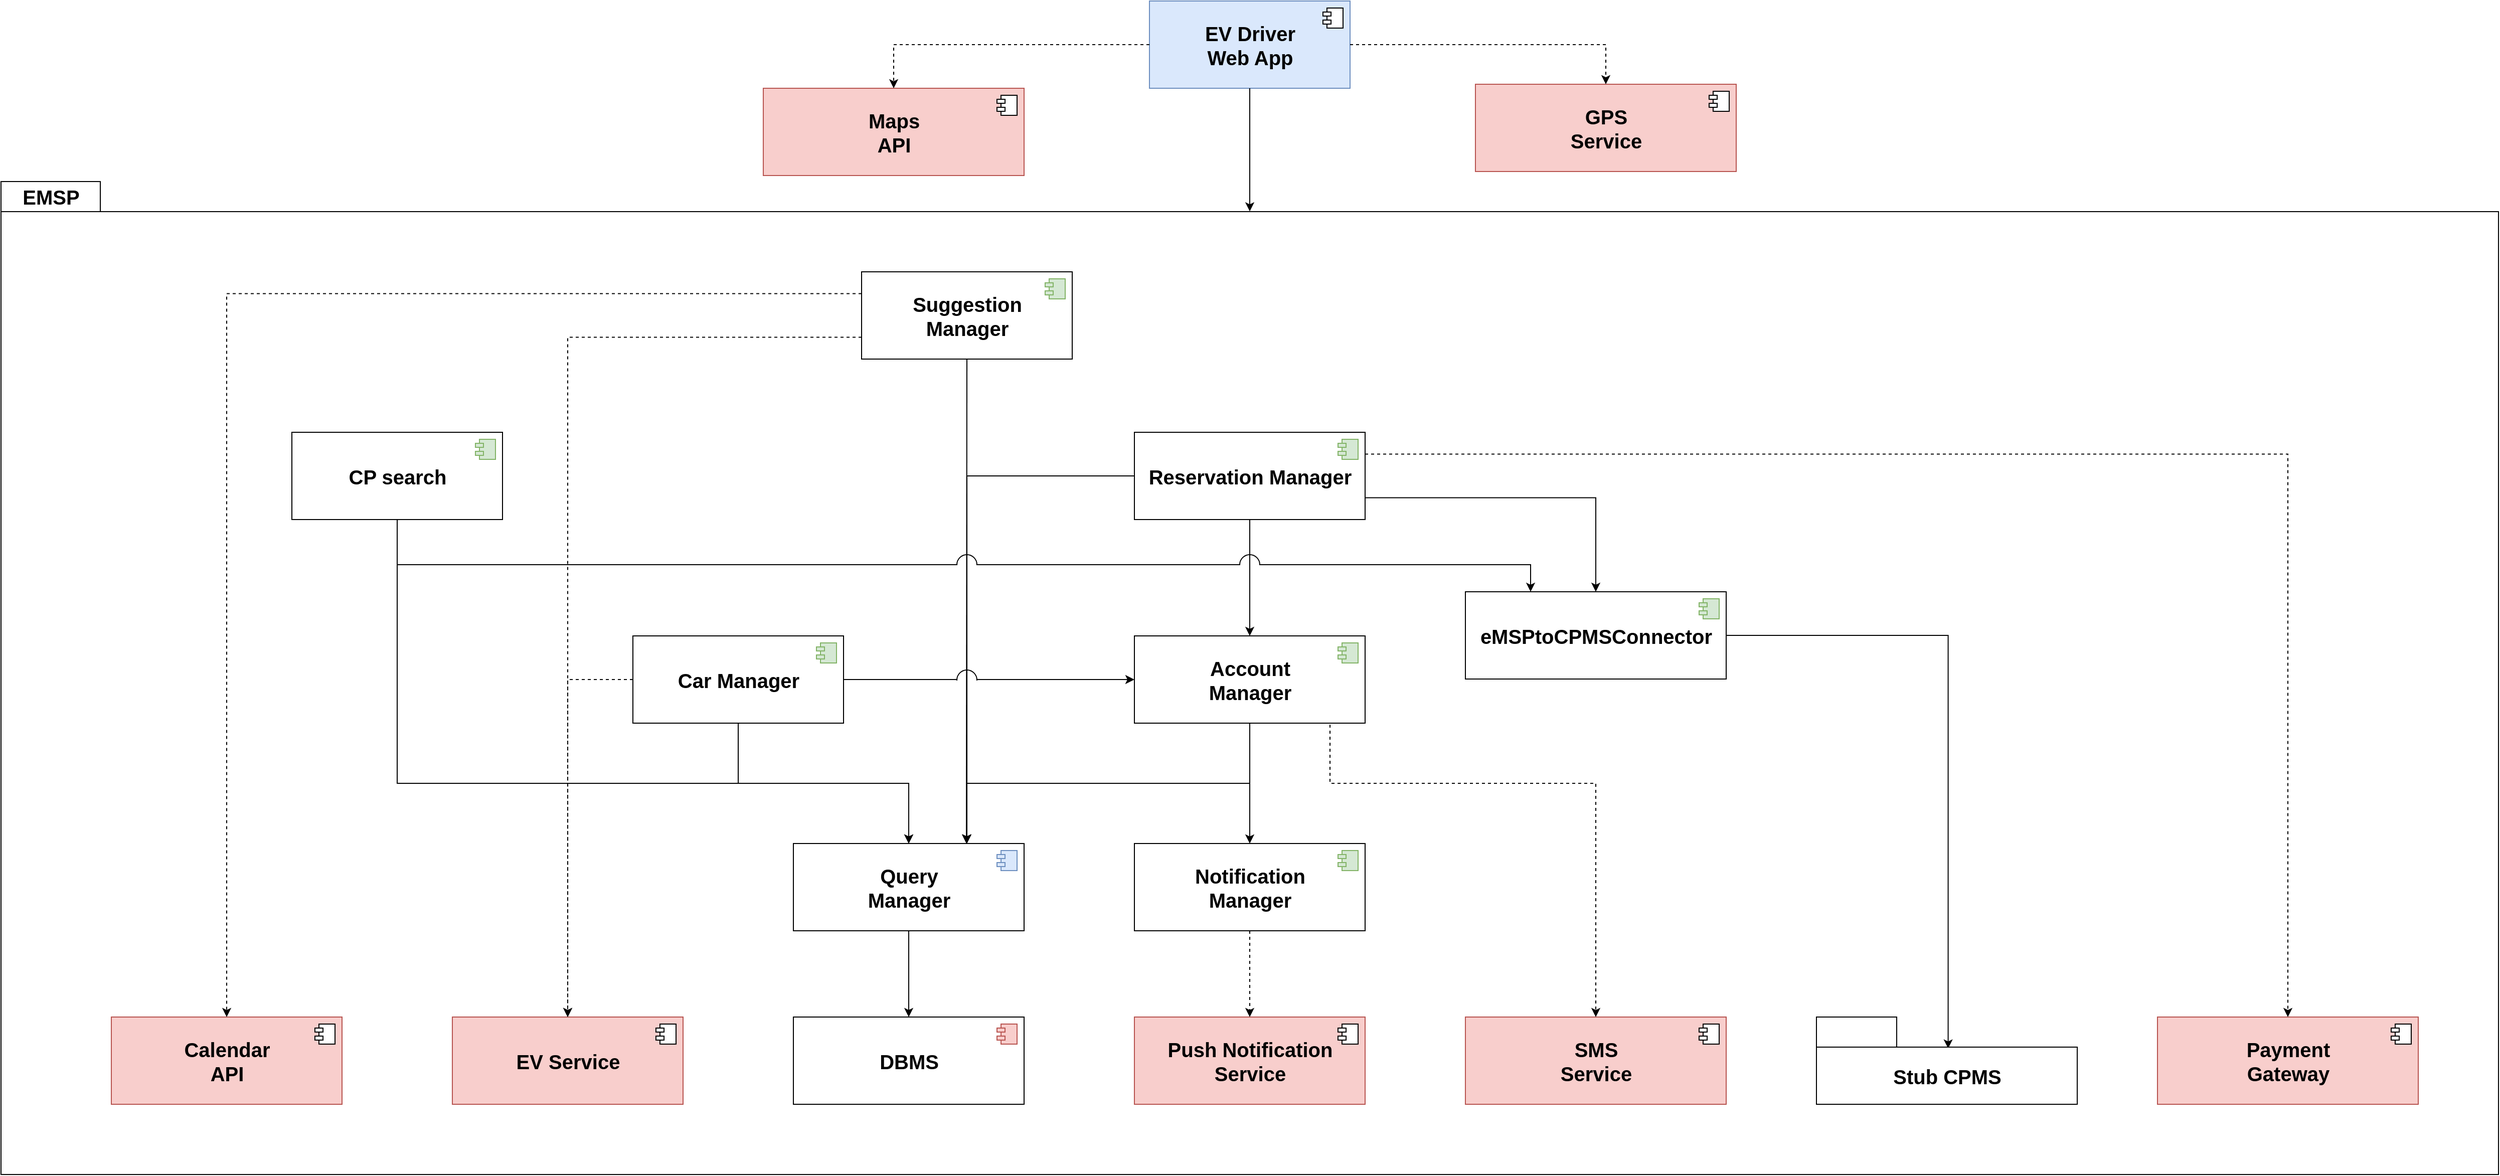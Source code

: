 <mxfile version="20.8.1" type="device"><diagram id="WDkam7UQzMazbu9BOgS6" name="Page-1"><mxGraphModel dx="2920" dy="2463" grid="1" gridSize="10" guides="1" tooltips="1" connect="1" arrows="1" fold="1" page="1" pageScale="1" pageWidth="850" pageHeight="1100" math="0" shadow="0"><root><mxCell id="0"/><mxCell id="1" parent="0"/><mxCell id="103" value="" style="shape=folder;fontStyle=1;tabWidth=80;tabHeight=30;tabPosition=left;html=1;boundedLbl=1;fontSize=20;" parent="1" vertex="1"><mxGeometry x="-390" y="10" width="2490" height="990" as="geometry"/></mxCell><mxCell id="27" value="&lt;b&gt;Reservation Manager&lt;br&gt;&lt;/b&gt;" style="html=1;dropTarget=0;fontSize=20;sketch=0;" parent="1" vertex="1"><mxGeometry x="740" y="260" width="230" height="87" as="geometry"/></mxCell><mxCell id="28" value="" style="shape=module;jettyWidth=8;jettyHeight=4;fontSize=20;fillColor=#d5e8d4;strokeColor=#82b366;" parent="27" vertex="1"><mxGeometry x="1" width="20" height="20" relative="1" as="geometry"><mxPoint x="-27" y="7" as="offset"/></mxGeometry></mxCell><mxCell id="34" value="&lt;b&gt;eMSPtoCPMSConnector&lt;/b&gt;" style="html=1;dropTarget=0;fontSize=20;sketch=0;" parent="1" vertex="1"><mxGeometry x="1070" y="419" width="260" height="87" as="geometry"/></mxCell><mxCell id="35" value="" style="shape=module;jettyWidth=8;jettyHeight=4;fontSize=20;fillColor=#d5e8d4;strokeColor=#82b366;" parent="34" vertex="1"><mxGeometry x="1" width="20" height="20" relative="1" as="geometry"><mxPoint x="-27" y="7" as="offset"/></mxGeometry></mxCell><mxCell id="2hQDkeISWqEZ9rhD9AeK-36" value="&lt;b&gt;Notification&lt;br&gt;Manager&lt;/b&gt;" style="html=1;dropTarget=0;fontSize=20;sketch=0;" parent="1" vertex="1"><mxGeometry x="740" y="670" width="230" height="87" as="geometry"/></mxCell><mxCell id="2hQDkeISWqEZ9rhD9AeK-37" value="" style="shape=module;jettyWidth=8;jettyHeight=4;fontSize=20;fillColor=#d5e8d4;strokeColor=#82b366;" parent="2hQDkeISWqEZ9rhD9AeK-36" vertex="1"><mxGeometry x="1" width="20" height="20" relative="1" as="geometry"><mxPoint x="-27" y="7" as="offset"/></mxGeometry></mxCell><mxCell id="37" value="&lt;b style=&quot;font-size: 20px;&quot;&gt;DBMS&lt;/b&gt;" style="html=1;dropTarget=0;fontSize=20;fontStyle=0;" parent="1" vertex="1"><mxGeometry x="400" y="843" width="230" height="87" as="geometry"/></mxCell><mxCell id="38" value="" style="shape=module;jettyWidth=8;jettyHeight=4;fontSize=20;fillColor=#f8cecc;strokeColor=#b85450;" parent="37" vertex="1"><mxGeometry x="1" width="20" height="20" relative="1" as="geometry"><mxPoint x="-27" y="7" as="offset"/></mxGeometry></mxCell><mxCell id="40" value="&lt;b style=&quot;font-size: 20px&quot;&gt;EV Driver&lt;br&gt;Web App&lt;br&gt;&lt;/b&gt;" style="html=1;dropTarget=0;fontSize=20;fontStyle=0;fillColor=#dae8fc;strokeColor=#6c8ebf;" parent="1" vertex="1"><mxGeometry x="755" y="-170" width="200" height="87" as="geometry"/></mxCell><mxCell id="41" value="" style="shape=module;jettyWidth=8;jettyHeight=4;fontSize=20;" parent="40" vertex="1"><mxGeometry x="1" width="20" height="20" relative="1" as="geometry"><mxPoint x="-27" y="7" as="offset"/></mxGeometry></mxCell><mxCell id="46" value="&lt;b style=&quot;font-size: 20px&quot;&gt;Query&lt;br&gt;Manager&lt;br&gt;&lt;/b&gt;" style="html=1;dropTarget=0;fontSize=20;fontStyle=0;" parent="1" vertex="1"><mxGeometry x="400" y="670" width="230" height="87" as="geometry"/></mxCell><mxCell id="47" value="" style="shape=module;jettyWidth=8;jettyHeight=4;fontSize=20;fillColor=#dae8fc;strokeColor=#6c8ebf;" parent="46" vertex="1"><mxGeometry x="1" width="20" height="20" relative="1" as="geometry"><mxPoint x="-27" y="7" as="offset"/></mxGeometry></mxCell><mxCell id="48" value="&lt;b style=&quot;font-size: 20px&quot;&gt;Push Notification&lt;br&gt;Service&lt;br&gt;&lt;/b&gt;" style="html=1;dropTarget=0;fontSize=20;fontStyle=0;fillColor=#f8cecc;strokeColor=#b85450;" parent="1" vertex="1"><mxGeometry x="740" y="843" width="230" height="87" as="geometry"/></mxCell><mxCell id="49" value="" style="shape=module;jettyWidth=8;jettyHeight=4;fontSize=20;" parent="48" vertex="1"><mxGeometry x="1" width="20" height="20" relative="1" as="geometry"><mxPoint x="-27" y="7" as="offset"/></mxGeometry></mxCell><mxCell id="50" value="" style="endArrow=classic;html=1;exitX=0.5;exitY=1;exitDx=0;exitDy=0;entryX=0.5;entryY=0;entryDx=0;entryDy=0;dashed=1;" parent="1" source="2hQDkeISWqEZ9rhD9AeK-36" target="48" edge="1"><mxGeometry width="50" height="50" relative="1" as="geometry"><mxPoint x="710" y="750" as="sourcePoint"/><mxPoint x="760" y="700" as="targetPoint"/></mxGeometry></mxCell><mxCell id="51" value="" style="endArrow=classic;html=1;exitX=0.5;exitY=1;exitDx=0;exitDy=0;" parent="1" source="46" target="37" edge="1"><mxGeometry width="50" height="50" relative="1" as="geometry"><mxPoint x="630" y="750" as="sourcePoint"/><mxPoint x="680" y="700" as="targetPoint"/></mxGeometry></mxCell><mxCell id="52" value="&lt;b style=&quot;font-size: 20px&quot;&gt;Account&lt;br&gt;Manager&lt;br&gt;&lt;/b&gt;" style="html=1;dropTarget=0;fontSize=20;fontStyle=0;" parent="1" vertex="1"><mxGeometry x="740" y="463" width="230" height="87" as="geometry"/></mxCell><mxCell id="53" value="" style="shape=module;jettyWidth=8;jettyHeight=4;fontSize=20;fillColor=#d5e8d4;strokeColor=#82b366;" parent="52" vertex="1"><mxGeometry x="1" width="20" height="20" relative="1" as="geometry"><mxPoint x="-27" y="7" as="offset"/></mxGeometry></mxCell><mxCell id="54" value="" style="endArrow=classic;html=1;exitX=0.5;exitY=1;exitDx=0;exitDy=0;edgeStyle=orthogonalEdgeStyle;rounded=0;entryX=0.75;entryY=0;entryDx=0;entryDy=0;" parent="1" source="52" target="46" edge="1"><mxGeometry width="50" height="50" relative="1" as="geometry"><mxPoint x="620" y="690" as="sourcePoint"/><mxPoint x="515" y="670" as="targetPoint"/><Array as="points"><mxPoint x="855" y="610"/><mxPoint x="573" y="610"/><mxPoint x="573" y="670"/></Array></mxGeometry></mxCell><mxCell id="55" value="&lt;b style=&quot;font-size: 20px&quot;&gt;SMS&lt;br&gt;Service&lt;br&gt;&lt;/b&gt;" style="html=1;dropTarget=0;fontSize=20;fontStyle=0;fillColor=#f8cecc;strokeColor=#b85450;" parent="1" vertex="1"><mxGeometry x="1070" y="843" width="260" height="87" as="geometry"/></mxCell><mxCell id="56" value="" style="shape=module;jettyWidth=8;jettyHeight=4;fontSize=20;" parent="55" vertex="1"><mxGeometry x="1" width="20" height="20" relative="1" as="geometry"><mxPoint x="-27" y="7" as="offset"/></mxGeometry></mxCell><mxCell id="57" value="" style="endArrow=classic;html=1;rounded=0;exitX=0.75;exitY=1;exitDx=0;exitDy=0;entryX=0.5;entryY=0;entryDx=0;entryDy=0;dashed=1;edgeStyle=orthogonalEdgeStyle;" parent="1" source="52" target="55" edge="1"><mxGeometry width="50" height="50" relative="1" as="geometry"><mxPoint x="370" y="690" as="sourcePoint"/><mxPoint x="420" y="640" as="targetPoint"/><Array as="points"><mxPoint x="935" y="610"/><mxPoint x="1200" y="610"/></Array></mxGeometry></mxCell><mxCell id="58" value="" style="endArrow=classic;html=1;rounded=0;exitX=0.5;exitY=1;exitDx=0;exitDy=0;entryX=0.5;entryY=0;entryDx=0;entryDy=0;edgeStyle=orthogonalEdgeStyle;" parent="1" source="52" target="2hQDkeISWqEZ9rhD9AeK-36" edge="1"><mxGeometry width="50" height="50" relative="1" as="geometry"><mxPoint x="370" y="690" as="sourcePoint"/><mxPoint x="420" y="640" as="targetPoint"/></mxGeometry></mxCell><mxCell id="62" value="" style="endArrow=classic;html=1;rounded=0;exitX=1;exitY=0.75;exitDx=0;exitDy=0;entryX=0.5;entryY=0;entryDx=0;entryDy=0;edgeStyle=orthogonalEdgeStyle;" parent="1" source="27" target="34" edge="1"><mxGeometry width="50" height="50" relative="1" as="geometry"><mxPoint x="1180" y="600" as="sourcePoint"/><mxPoint x="1230" y="550" as="targetPoint"/></mxGeometry></mxCell><mxCell id="63" value="&lt;b style=&quot;font-size: 20px&quot;&gt;Payment&lt;br&gt;Gateway&lt;br&gt;&lt;/b&gt;" style="html=1;dropTarget=0;fontSize=20;fontStyle=0;fillColor=#f8cecc;strokeColor=#b85450;" parent="1" vertex="1"><mxGeometry x="1760" y="843" width="260" height="87" as="geometry"/></mxCell><mxCell id="64" value="" style="shape=module;jettyWidth=8;jettyHeight=4;fontSize=20;" parent="63" vertex="1"><mxGeometry x="1" width="20" height="20" relative="1" as="geometry"><mxPoint x="-27" y="7" as="offset"/></mxGeometry></mxCell><mxCell id="65" value="" style="endArrow=classic;html=1;rounded=0;exitX=1;exitY=0.25;exitDx=0;exitDy=0;entryX=0.5;entryY=0;entryDx=0;entryDy=0;edgeStyle=orthogonalEdgeStyle;dashed=1;" parent="1" source="27" target="63" edge="1"><mxGeometry width="50" height="50" relative="1" as="geometry"><mxPoint x="1280" y="770" as="sourcePoint"/><mxPoint x="1330" y="720" as="targetPoint"/><Array as="points"><mxPoint x="1890" y="282"/></Array></mxGeometry></mxCell><mxCell id="68" value="" style="endArrow=classic;html=1;rounded=0;exitX=1;exitY=0.5;exitDx=0;exitDy=0;entryX=0.505;entryY=0.36;entryDx=0;entryDy=0;edgeStyle=orthogonalEdgeStyle;entryPerimeter=0;" parent="1" source="34" target="105" edge="1"><mxGeometry width="50" height="50" relative="1" as="geometry"><mxPoint x="1200" y="570" as="sourcePoint"/><mxPoint x="1530" y="843" as="targetPoint"/></mxGeometry></mxCell><mxCell id="69" value="&lt;b&gt;CP search&lt;br&gt;&lt;/b&gt;" style="html=1;dropTarget=0;fontSize=20;sketch=0;" parent="1" vertex="1"><mxGeometry x="-100" y="260" width="210" height="87" as="geometry"/></mxCell><mxCell id="70" value="" style="shape=module;jettyWidth=8;jettyHeight=4;fontSize=20;fillColor=#d5e8d4;strokeColor=#82b366;" parent="69" vertex="1"><mxGeometry x="1" width="20" height="20" relative="1" as="geometry"><mxPoint x="-27" y="7" as="offset"/></mxGeometry></mxCell><mxCell id="72" value="" style="endArrow=classic;html=1;rounded=0;exitX=0.5;exitY=1;exitDx=0;exitDy=0;entryX=0.25;entryY=0;entryDx=0;entryDy=0;edgeStyle=orthogonalEdgeStyle;" parent="1" source="69" target="34" edge="1"><mxGeometry width="50" height="50" relative="1" as="geometry"><mxPoint x="730" y="580" as="sourcePoint"/><mxPoint x="780" y="530" as="targetPoint"/><Array as="points"><mxPoint x="5" y="392"/><mxPoint x="1135" y="392"/></Array></mxGeometry></mxCell><mxCell id="77" value="" style="group" parent="1" vertex="1" connectable="0"><mxGeometry x="845" y="382" width="20" height="21" as="geometry"/></mxCell><mxCell id="73" value="" style="ellipse;whiteSpace=wrap;html=1;aspect=fixed;" parent="77" vertex="1"><mxGeometry width="20" height="20" as="geometry"/></mxCell><mxCell id="76" value="" style="rounded=0;whiteSpace=wrap;html=1;strokeColor=#FFFFFF;" parent="77" vertex="1"><mxGeometry y="11" width="20" height="10" as="geometry"/></mxCell><mxCell id="61" value="" style="endArrow=classic;html=1;rounded=0;exitX=0.5;exitY=1;exitDx=0;exitDy=0;entryX=0.5;entryY=0;entryDx=0;entryDy=0;" parent="1" source="27" target="52" edge="1"><mxGeometry width="50" height="50" relative="1" as="geometry"><mxPoint x="590" y="630" as="sourcePoint"/><mxPoint x="640" y="580" as="targetPoint"/></mxGeometry></mxCell><mxCell id="78" value="" style="endArrow=classic;html=1;rounded=0;exitX=0.5;exitY=1;exitDx=0;exitDy=0;entryX=0.5;entryY=0;entryDx=0;entryDy=0;edgeStyle=orthogonalEdgeStyle;" parent="1" source="69" target="46" edge="1"><mxGeometry width="50" height="50" relative="1" as="geometry"><mxPoint x="560" y="620" as="sourcePoint"/><mxPoint x="610" y="570" as="targetPoint"/><Array as="points"><mxPoint x="5" y="610"/><mxPoint x="515" y="610"/></Array></mxGeometry></mxCell><mxCell id="80" value="&lt;b&gt;Car Manager&lt;br&gt;&lt;/b&gt;" style="html=1;dropTarget=0;fontSize=20;sketch=0;" parent="1" vertex="1"><mxGeometry x="240" y="463" width="210" height="87" as="geometry"/></mxCell><mxCell id="81" value="" style="shape=module;jettyWidth=8;jettyHeight=4;fontSize=20;fillColor=#d5e8d4;strokeColor=#82b366;" parent="80" vertex="1"><mxGeometry x="1" width="20" height="20" relative="1" as="geometry"><mxPoint x="-27" y="7" as="offset"/></mxGeometry></mxCell><mxCell id="82" value="&lt;b&gt;Suggestion&lt;br&gt;Manager&lt;br&gt;&lt;/b&gt;" style="html=1;dropTarget=0;fontSize=20;sketch=0;" parent="1" vertex="1"><mxGeometry x="468" y="100" width="210" height="87" as="geometry"/></mxCell><mxCell id="83" value="" style="shape=module;jettyWidth=8;jettyHeight=4;fontSize=20;fillColor=#d5e8d4;strokeColor=#82b366;" parent="82" vertex="1"><mxGeometry x="1" width="20" height="20" relative="1" as="geometry"><mxPoint x="-27" y="7" as="offset"/></mxGeometry></mxCell><mxCell id="85" value="" style="group" parent="1" vertex="1" connectable="0"><mxGeometry x="563" y="382" width="20" height="21" as="geometry"/></mxCell><mxCell id="86" value="" style="ellipse;whiteSpace=wrap;html=1;aspect=fixed;" parent="85" vertex="1"><mxGeometry width="20" height="20" as="geometry"/></mxCell><mxCell id="87" value="" style="rounded=0;whiteSpace=wrap;html=1;strokeColor=#FFFFFF;" parent="85" vertex="1"><mxGeometry y="11" width="20" height="10" as="geometry"/></mxCell><mxCell id="90" value="" style="endArrow=classic;html=1;rounded=0;exitX=0.5;exitY=1;exitDx=0;exitDy=0;entryX=0.5;entryY=0;entryDx=0;entryDy=0;edgeStyle=orthogonalEdgeStyle;" parent="1" source="80" target="46" edge="1"><mxGeometry width="50" height="50" relative="1" as="geometry"><mxPoint x="430" y="620" as="sourcePoint"/><mxPoint x="480" y="570" as="targetPoint"/></mxGeometry></mxCell><mxCell id="91" value="" style="endArrow=classic;html=1;rounded=0;exitX=1;exitY=0.5;exitDx=0;exitDy=0;entryX=0;entryY=0.5;entryDx=0;entryDy=0;" parent="1" source="80" target="52" edge="1"><mxGeometry width="50" height="50" relative="1" as="geometry"><mxPoint x="430" y="620" as="sourcePoint"/><mxPoint x="480" y="570" as="targetPoint"/></mxGeometry></mxCell><mxCell id="92" value="" style="group" parent="1" vertex="1" connectable="0"><mxGeometry x="563" y="497" width="20" height="21" as="geometry"/></mxCell><mxCell id="93" value="" style="ellipse;whiteSpace=wrap;html=1;aspect=fixed;" parent="92" vertex="1"><mxGeometry width="20" height="20" as="geometry"/></mxCell><mxCell id="94" value="" style="rounded=0;whiteSpace=wrap;html=1;strokeColor=#FFFFFF;" parent="92" vertex="1"><mxGeometry y="11" width="20" height="10" as="geometry"/></mxCell><mxCell id="84" value="" style="endArrow=classic;html=1;rounded=0;exitX=0.5;exitY=1;exitDx=0;exitDy=0;entryX=0.75;entryY=0;entryDx=0;entryDy=0;" parent="1" source="82" target="46" edge="1"><mxGeometry width="50" height="50" relative="1" as="geometry"><mxPoint x="470" y="480" as="sourcePoint"/><mxPoint x="520" y="430" as="targetPoint"/></mxGeometry></mxCell><mxCell id="60" style="edgeStyle=orthogonalEdgeStyle;rounded=0;html=1;exitX=0;exitY=0.5;exitDx=0;exitDy=0;entryX=0.75;entryY=0;entryDx=0;entryDy=0;" parent="1" source="27" target="46" edge="1"><mxGeometry relative="1" as="geometry"><mxPoint x="530" y="670" as="targetPoint"/><Array as="points"><mxPoint x="573" y="304"/><mxPoint x="573" y="670"/></Array></mxGeometry></mxCell><mxCell id="96" value="&lt;b style=&quot;font-size: 20px&quot;&gt;EV Service&lt;br&gt;&lt;/b&gt;" style="html=1;dropTarget=0;fontSize=20;fontStyle=0;fillColor=#f8cecc;strokeColor=#b85450;" parent="1" vertex="1"><mxGeometry x="60" y="843" width="230" height="87" as="geometry"/></mxCell><mxCell id="97" value="" style="shape=module;jettyWidth=8;jettyHeight=4;fontSize=20;" parent="96" vertex="1"><mxGeometry x="1" width="20" height="20" relative="1" as="geometry"><mxPoint x="-27" y="7" as="offset"/></mxGeometry></mxCell><mxCell id="98" value="&lt;b style=&quot;font-size: 20px&quot;&gt;Calendar&lt;br&gt;API&lt;br&gt;&lt;/b&gt;" style="html=1;dropTarget=0;fontSize=20;fontStyle=0;fillColor=#f8cecc;strokeColor=#b85450;" parent="1" vertex="1"><mxGeometry x="-280" y="843" width="230" height="87" as="geometry"/></mxCell><mxCell id="99" value="" style="shape=module;jettyWidth=8;jettyHeight=4;fontSize=20;" parent="98" vertex="1"><mxGeometry x="1" width="20" height="20" relative="1" as="geometry"><mxPoint x="-27" y="7" as="offset"/></mxGeometry></mxCell><mxCell id="100" value="" style="endArrow=classic;html=1;rounded=0;exitX=0;exitY=0.5;exitDx=0;exitDy=0;entryX=0.5;entryY=0;entryDx=0;entryDy=0;edgeStyle=orthogonalEdgeStyle;dashed=1;" parent="1" source="80" target="96" edge="1"><mxGeometry width="50" height="50" relative="1" as="geometry"><mxPoint x="380" y="670" as="sourcePoint"/><mxPoint x="430" y="620" as="targetPoint"/></mxGeometry></mxCell><mxCell id="101" value="" style="endArrow=classic;html=1;rounded=0;dashed=1;exitX=0;exitY=0.75;exitDx=0;exitDy=0;entryX=0.5;entryY=0;entryDx=0;entryDy=0;edgeStyle=orthogonalEdgeStyle;" parent="1" source="82" target="96" edge="1"><mxGeometry width="50" height="50" relative="1" as="geometry"><mxPoint x="380" y="670" as="sourcePoint"/><mxPoint x="430" y="620" as="targetPoint"/><Array as="points"><mxPoint x="175" y="165"/></Array></mxGeometry></mxCell><mxCell id="102" value="" style="endArrow=classic;html=1;rounded=0;dashed=1;exitX=0;exitY=0.25;exitDx=0;exitDy=0;entryX=0.5;entryY=0;entryDx=0;entryDy=0;edgeStyle=orthogonalEdgeStyle;" parent="1" source="82" target="98" edge="1"><mxGeometry width="50" height="50" relative="1" as="geometry"><mxPoint x="320" y="230" as="sourcePoint"/><mxPoint x="370" y="180" as="targetPoint"/></mxGeometry></mxCell><mxCell id="104" value="" style="endArrow=classic;html=1;rounded=0;exitX=0.5;exitY=1;exitDx=0;exitDy=0;entryX=0.5;entryY=0.03;entryDx=0;entryDy=0;entryPerimeter=0;" parent="1" source="40" target="103" edge="1"><mxGeometry width="50" height="50" relative="1" as="geometry"><mxPoint x="1310" y="490" as="sourcePoint"/><mxPoint x="1360" y="440" as="targetPoint"/></mxGeometry></mxCell><mxCell id="105" value="Stub CPMS" style="shape=folder;fontStyle=1;tabWidth=80;tabHeight=30;tabPosition=left;html=1;boundedLbl=1;fontSize=20;" parent="1" vertex="1"><mxGeometry x="1420" y="843" width="260" height="87" as="geometry"/></mxCell><mxCell id="106" value="&lt;b style=&quot;font-size: 20px;&quot;&gt;EMSP&lt;/b&gt;" style="text;html=1;strokeColor=none;fillColor=none;align=center;verticalAlign=middle;whiteSpace=wrap;rounded=0;fontSize=20;" parent="1" vertex="1"><mxGeometry x="-390" y="10" width="100" height="30" as="geometry"/></mxCell><mxCell id="6p4D-svn2gw2iu7L9u-L-106" value="&lt;b style=&quot;font-size: 20px&quot;&gt;Maps&lt;br&gt;API&lt;br&gt;&lt;/b&gt;" style="html=1;dropTarget=0;fontSize=20;fontStyle=0;fillColor=#f8cecc;strokeColor=#b85450;" vertex="1" parent="1"><mxGeometry x="370" y="-83" width="260" height="87" as="geometry"/></mxCell><mxCell id="6p4D-svn2gw2iu7L9u-L-107" value="" style="shape=module;jettyWidth=8;jettyHeight=4;fontSize=20;" vertex="1" parent="6p4D-svn2gw2iu7L9u-L-106"><mxGeometry x="1" width="20" height="20" relative="1" as="geometry"><mxPoint x="-27" y="7" as="offset"/></mxGeometry></mxCell><mxCell id="6p4D-svn2gw2iu7L9u-L-108" value="&lt;b style=&quot;font-size: 20px&quot;&gt;GPS&lt;br&gt;Service&lt;br&gt;&lt;/b&gt;" style="html=1;dropTarget=0;fontSize=20;fontStyle=0;fillColor=#f8cecc;strokeColor=#b85450;" vertex="1" parent="1"><mxGeometry x="1080" y="-87" width="260" height="87" as="geometry"/></mxCell><mxCell id="6p4D-svn2gw2iu7L9u-L-109" value="" style="shape=module;jettyWidth=8;jettyHeight=4;fontSize=20;" vertex="1" parent="6p4D-svn2gw2iu7L9u-L-108"><mxGeometry x="1" width="20" height="20" relative="1" as="geometry"><mxPoint x="-27" y="7" as="offset"/></mxGeometry></mxCell><mxCell id="6p4D-svn2gw2iu7L9u-L-110" value="" style="endArrow=classic;html=1;rounded=0;exitX=0;exitY=0.5;exitDx=0;exitDy=0;entryX=0.5;entryY=0;entryDx=0;entryDy=0;edgeStyle=orthogonalEdgeStyle;dashed=1;" edge="1" parent="1" source="40" target="6p4D-svn2gw2iu7L9u-L-106"><mxGeometry width="50" height="50" relative="1" as="geometry"><mxPoint x="990" y="400" as="sourcePoint"/><mxPoint x="1040" y="350" as="targetPoint"/></mxGeometry></mxCell><mxCell id="6p4D-svn2gw2iu7L9u-L-111" value="" style="endArrow=classic;html=1;rounded=0;exitX=1;exitY=0.5;exitDx=0;exitDy=0;entryX=0.5;entryY=0;entryDx=0;entryDy=0;edgeStyle=orthogonalEdgeStyle;dashed=1;" edge="1" parent="1" source="40" target="6p4D-svn2gw2iu7L9u-L-108"><mxGeometry width="50" height="50" relative="1" as="geometry"><mxPoint x="765" y="-116.5" as="sourcePoint"/><mxPoint x="510" y="-73" as="targetPoint"/></mxGeometry></mxCell></root></mxGraphModel></diagram></mxfile>